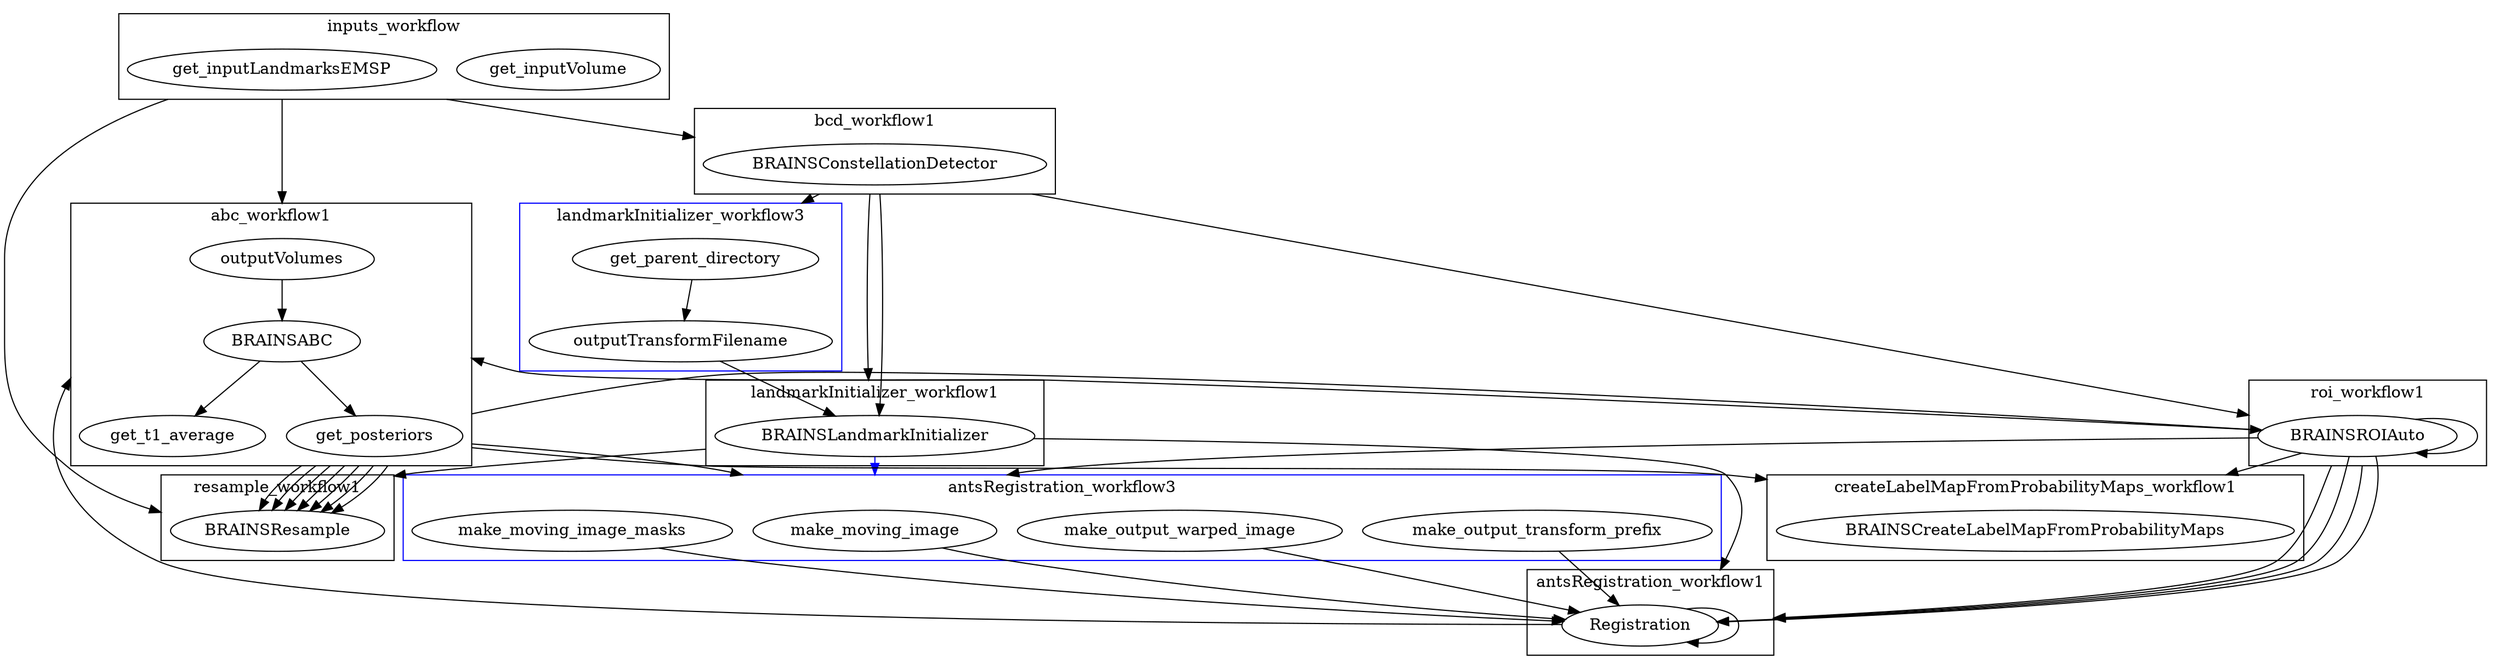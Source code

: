 digraph G {
compound=true 
subgraph cluster_inputs_workflow {
label = inputs_workflow 
get_inputVolume
get_inputLandmarksEMSP
}
subgraph cluster_bcd_workflow1 {
label = bcd_workflow1 
BRAINSConstellationDetector
}
subgraph cluster_roi_workflow1 {
label = roi_workflow1 
BRAINSROIAuto
}
subgraph cluster_landmarkInitializer_workflow1 {
label = landmarkInitializer_workflow1 
BRAINSLandmarkInitializer
}
subgraph cluster_landmarkInitializer_workflow2 {
label = landmarkInitializer_workflow2 
BRAINSLandmarkInitializer
}
subgraph cluster_resample_workflow1 {
label = resample_workflow1 
BRAINSResample
}
subgraph cluster_roi_workflow2 {
label = roi_workflow2 
BRAINSROIAuto
}
subgraph cluster_antsRegistration_workflow1 {
label = antsRegistration_workflow1 
Registration
}
subgraph cluster_antsRegistration_workflow2 {
label = antsRegistration_workflow2 
Registration
}
subgraph cluster_abc_workflow1 {
label = abc_workflow1 
outputVolumes
BRAINSABC
get_t1_average
get_posteriors
outputVolumes -> BRAINSABC
BRAINSABC -> get_t1_average
BRAINSABC -> get_posteriors
}
subgraph cluster_resample_workflow2 {
label = resample_workflow2 
BRAINSResample
}
subgraph cluster_resample_workflow3 {
label = resample_workflow3 
BRAINSResample
}
subgraph cluster_resample_workflow4 {
label = resample_workflow4 
BRAINSResample
}
subgraph cluster_resample_workflow5 {
label = resample_workflow5 
BRAINSResample
}
subgraph cluster_resample_workflow6 {
label = resample_workflow6 
BRAINSResample
}
subgraph cluster_resample_workflow7 {
label = resample_workflow7 
BRAINSResample
}
subgraph cluster_resample_workflow8 {
label = resample_workflow8 
BRAINSResample
}
subgraph cluster_createLabelMapFromProbabilityMaps_workflow1 {
label = createLabelMapFromProbabilityMaps_workflow1 
BRAINSCreateLabelMapFromProbabilityMaps
}
subgraph cluster_landmarkInitializer_workflow3 {
label = landmarkInitializer_workflow3 
get_parent_directory
outputTransformFilename
BRAINSLandmarkInitializer
get_parent_directory -> outputTransformFilename
outputTransformFilename -> BRAINSLandmarkInitializer
color=blue
}
subgraph cluster_roi_workflow3 {
label = roi_workflow3 
BRAINSROIAuto
}
subgraph cluster_antsRegistration_workflow3 {
label = antsRegistration_workflow3 
make_moving_image
make_moving_image_masks
make_output_transform_prefix
make_output_warped_image
Registration
make_moving_image -> Registration
make_moving_image_masks -> Registration
make_output_transform_prefix -> Registration
make_output_warped_image -> Registration
color=blue
}
get_inputLandmarksEMSP -> BRAINSConstellationDetector [ltail=cluster_inputs_workflow, lhead=cluster_bcd_workflow1]
BRAINSConstellationDetector -> BRAINSROIAuto [ltail=cluster_bcd_workflow1, lhead=cluster_roi_workflow1]
BRAINSConstellationDetector -> BRAINSLandmarkInitializer [ltail=cluster_bcd_workflow1, lhead=cluster_landmarkInitializer_workflow1]
BRAINSConstellationDetector -> BRAINSLandmarkInitializer [ltail=cluster_bcd_workflow1, lhead=cluster_landmarkInitializer_workflow2]
get_inputLandmarksEMSP -> BRAINSResample [ltail=cluster_inputs_workflow, lhead=cluster_resample_workflow1]
BRAINSLandmarkInitializer -> BRAINSResample [ltail=cluster_landmarkInitializer_workflow1, lhead=cluster_resample_workflow1]
BRAINSROIAuto -> BRAINSROIAuto [ltail=cluster_roi_workflow1, lhead=cluster_roi_workflow2]
BRAINSROIAuto -> Registration [ltail=cluster_roi_workflow1, lhead=cluster_antsRegistration_workflow1]
BRAINSROIAuto -> Registration [ltail=cluster_roi_workflow2, lhead=cluster_antsRegistration_workflow1]
BRAINSLandmarkInitializer -> Registration [ltail=cluster_landmarkInitializer_workflow2, lhead=cluster_antsRegistration_workflow1]
BRAINSROIAuto -> Registration [ltail=cluster_roi_workflow1, lhead=cluster_antsRegistration_workflow2]
BRAINSROIAuto -> Registration [ltail=cluster_roi_workflow2, lhead=cluster_antsRegistration_workflow2]
Registration -> Registration [ltail=cluster_antsRegistration_workflow1, lhead=cluster_antsRegistration_workflow2]
BRAINSROIAuto -> outputVolumes [ltail=cluster_roi_workflow1, lhead=cluster_abc_workflow1]
get_inputLandmarksEMSP -> outputVolumes [ltail=cluster_inputs_workflow, lhead=cluster_abc_workflow1]
Registration -> outputVolumes [ltail=cluster_antsRegistration_workflow2, lhead=cluster_abc_workflow1]
get_posteriors -> BRAINSResample [ltail=cluster_abc_workflow1, lhead=cluster_resample_workflow2]
get_posteriors -> BRAINSResample [ltail=cluster_abc_workflow1, lhead=cluster_resample_workflow3]
get_posteriors -> BRAINSResample [ltail=cluster_abc_workflow1, lhead=cluster_resample_workflow4]
get_posteriors -> BRAINSResample [ltail=cluster_abc_workflow1, lhead=cluster_resample_workflow5]
get_posteriors -> BRAINSResample [ltail=cluster_abc_workflow1, lhead=cluster_resample_workflow6]
get_posteriors -> BRAINSResample [ltail=cluster_abc_workflow1, lhead=cluster_resample_workflow7]
get_posteriors -> BRAINSResample [ltail=cluster_abc_workflow1, lhead=cluster_resample_workflow8]
get_posteriors -> BRAINSCreateLabelMapFromProbabilityMaps [ltail=cluster_abc_workflow1, lhead=cluster_createLabelMapFromProbabilityMaps_workflow1]
BRAINSROIAuto -> BRAINSCreateLabelMapFromProbabilityMaps [ltail=cluster_roi_workflow2, lhead=cluster_createLabelMapFromProbabilityMaps_workflow1]
BRAINSConstellationDetector -> get_parent_directory [ltail=cluster_bcd_workflow1, lhead=cluster_landmarkInitializer_workflow3]
get_posteriors -> BRAINSROIAuto [ltail=cluster_abc_workflow1, lhead=cluster_roi_workflow3]
get_posteriors -> make_moving_image [ltail=cluster_abc_workflow1, lhead=cluster_antsRegistration_workflow3]
BRAINSROIAuto -> make_moving_image [ltail=cluster_roi_workflow3, lhead=cluster_antsRegistration_workflow3]
BRAINSLandmarkInitializer -> make_moving_image [ltail=cluster_landmarkInitializer_workflow3, lhead=cluster_antsRegistration_workflow3] [color=blue]
}